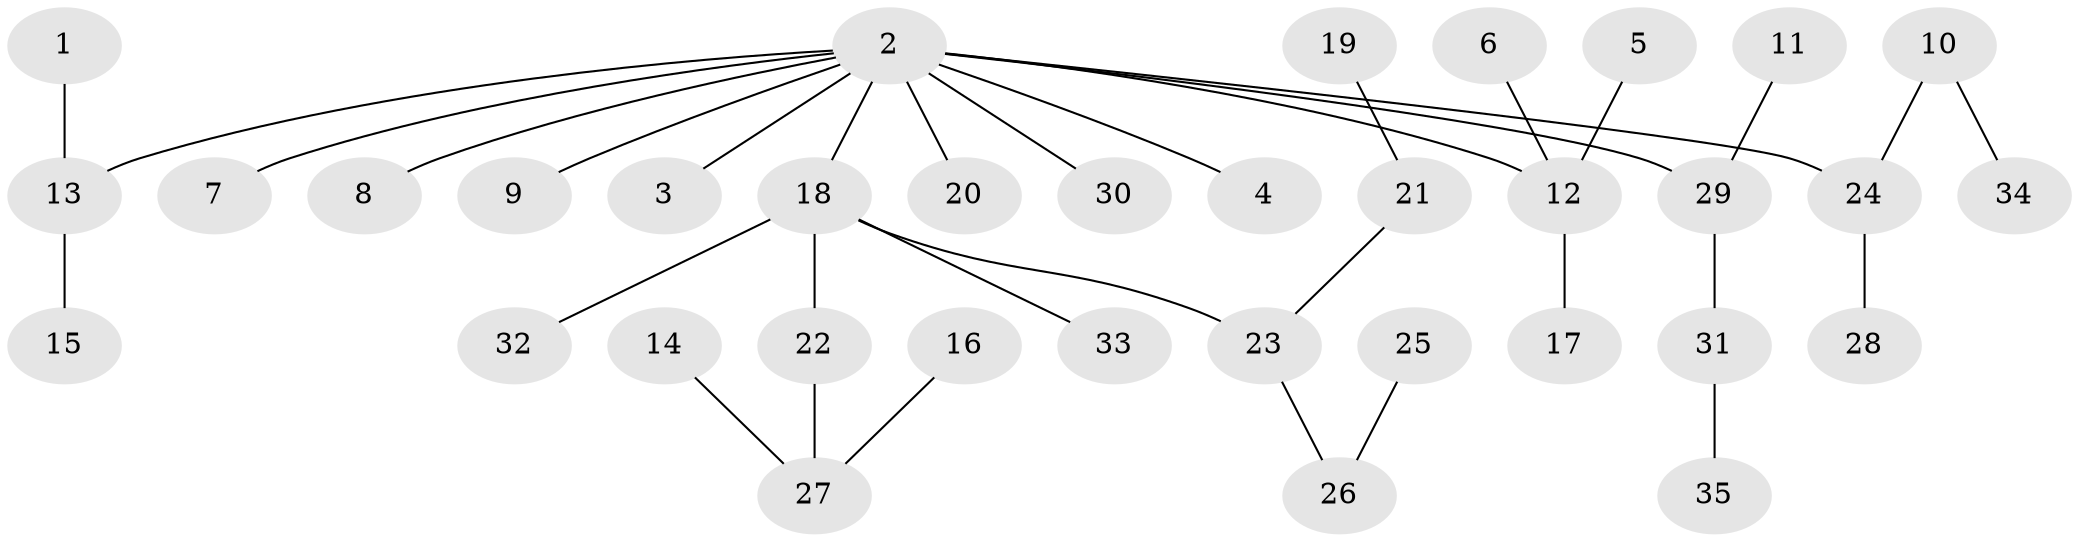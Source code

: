 // original degree distribution, {4: 0.08695652173913043, 7: 0.014492753623188406, 2: 0.2028985507246377, 6: 0.014492753623188406, 3: 0.08695652173913043, 5: 0.043478260869565216, 1: 0.5507246376811594}
// Generated by graph-tools (version 1.1) at 2025/26/03/09/25 03:26:32]
// undirected, 35 vertices, 34 edges
graph export_dot {
graph [start="1"]
  node [color=gray90,style=filled];
  1;
  2;
  3;
  4;
  5;
  6;
  7;
  8;
  9;
  10;
  11;
  12;
  13;
  14;
  15;
  16;
  17;
  18;
  19;
  20;
  21;
  22;
  23;
  24;
  25;
  26;
  27;
  28;
  29;
  30;
  31;
  32;
  33;
  34;
  35;
  1 -- 13 [weight=1.0];
  2 -- 3 [weight=1.0];
  2 -- 4 [weight=1.0];
  2 -- 7 [weight=1.0];
  2 -- 8 [weight=1.0];
  2 -- 9 [weight=1.0];
  2 -- 12 [weight=1.0];
  2 -- 13 [weight=1.0];
  2 -- 18 [weight=1.0];
  2 -- 20 [weight=1.0];
  2 -- 24 [weight=1.0];
  2 -- 29 [weight=1.0];
  2 -- 30 [weight=1.0];
  5 -- 12 [weight=1.0];
  6 -- 12 [weight=1.0];
  10 -- 24 [weight=1.0];
  10 -- 34 [weight=1.0];
  11 -- 29 [weight=1.0];
  12 -- 17 [weight=1.0];
  13 -- 15 [weight=1.0];
  14 -- 27 [weight=1.0];
  16 -- 27 [weight=1.0];
  18 -- 22 [weight=1.0];
  18 -- 23 [weight=1.0];
  18 -- 32 [weight=1.0];
  18 -- 33 [weight=1.0];
  19 -- 21 [weight=1.0];
  21 -- 23 [weight=1.0];
  22 -- 27 [weight=1.0];
  23 -- 26 [weight=1.0];
  24 -- 28 [weight=1.0];
  25 -- 26 [weight=1.0];
  29 -- 31 [weight=1.0];
  31 -- 35 [weight=1.0];
}
